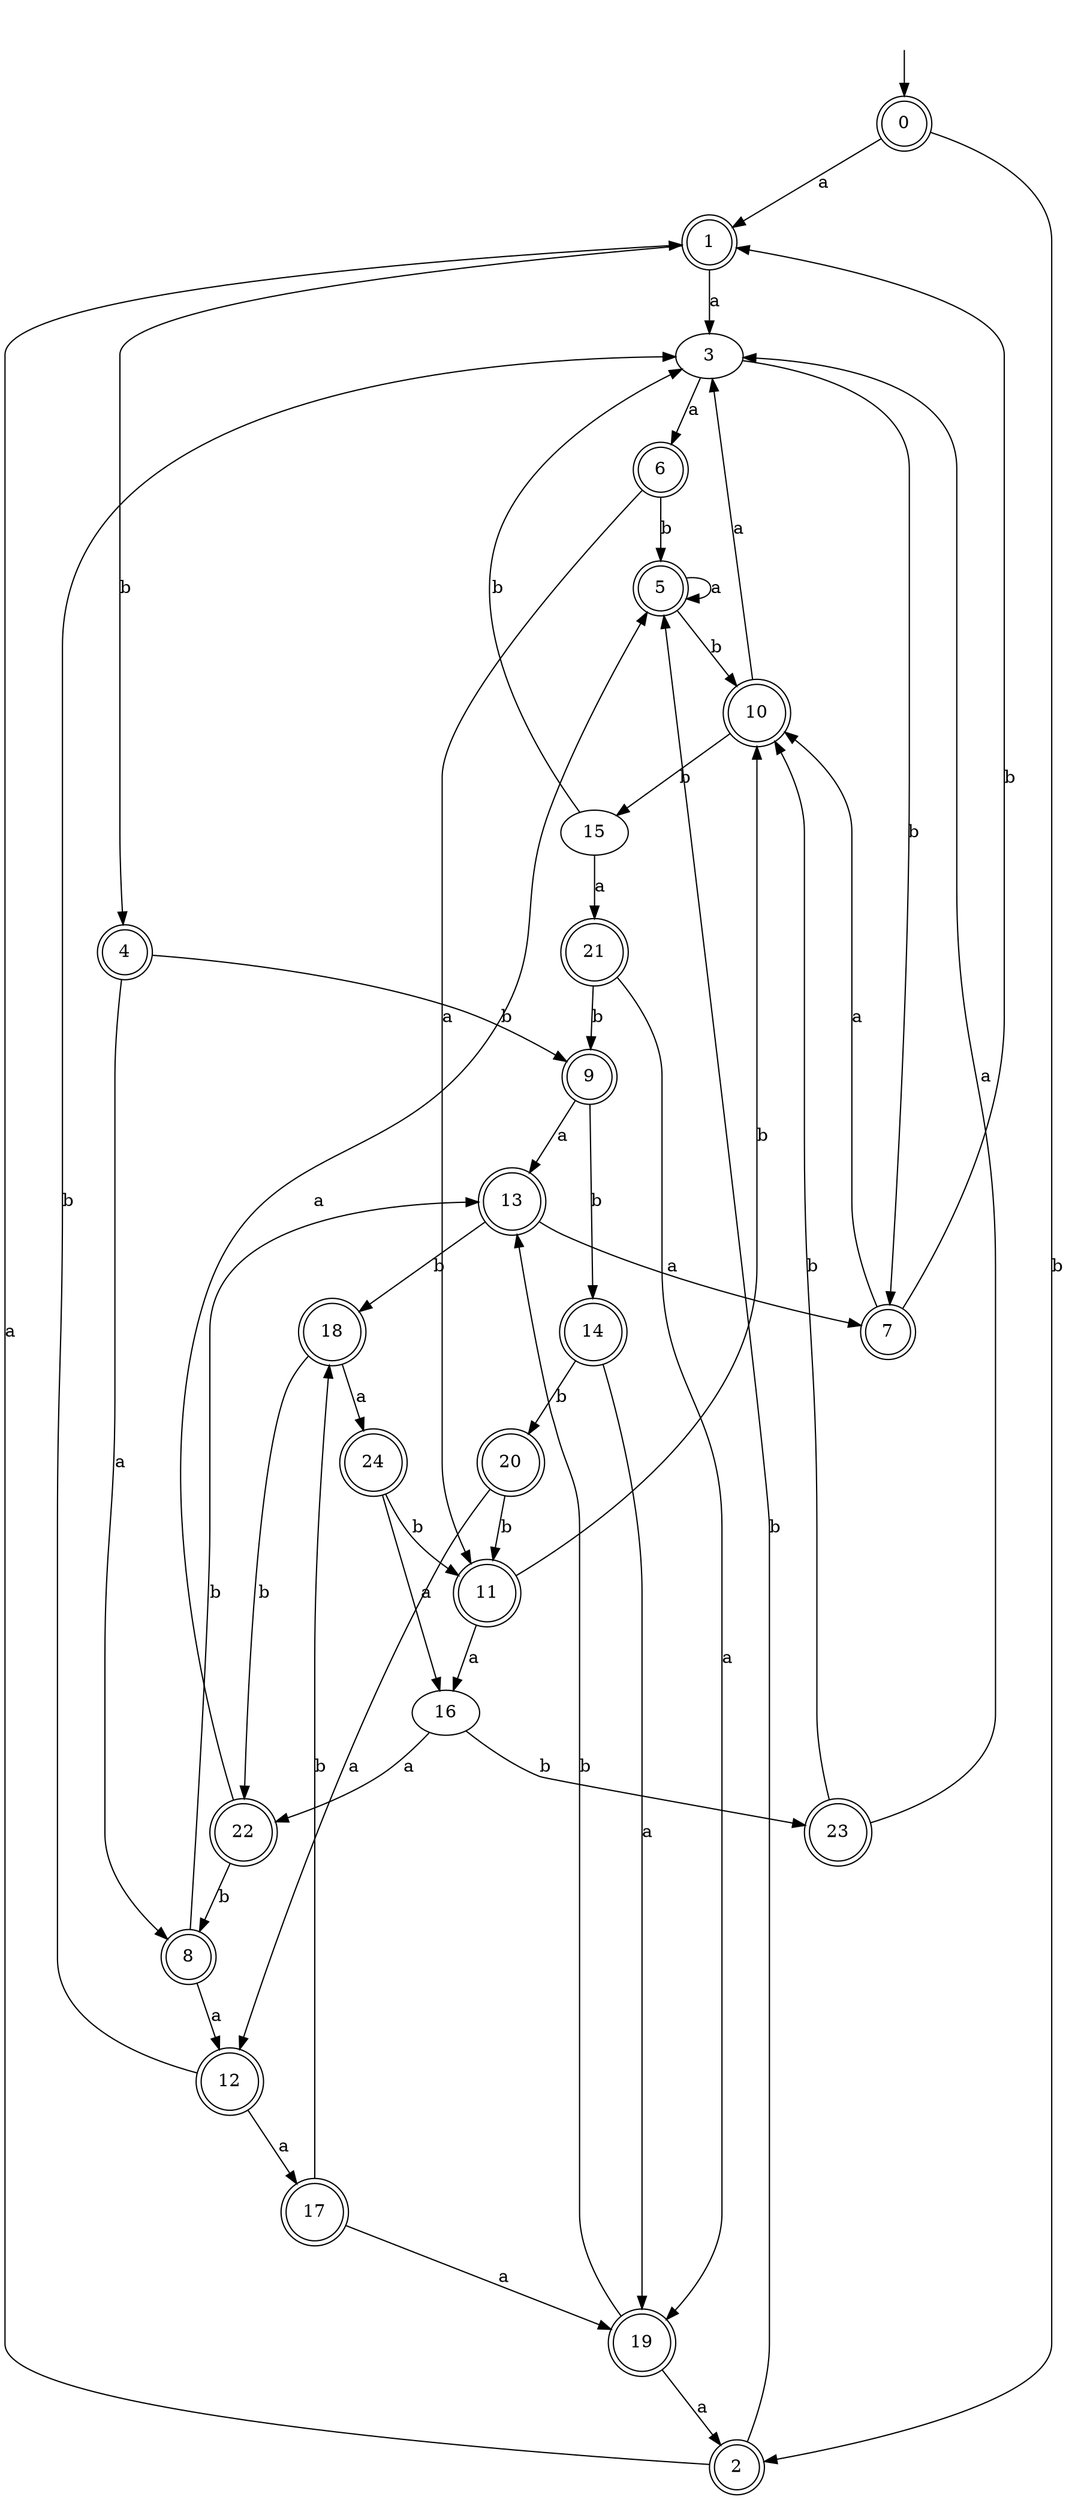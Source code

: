 digraph RandomDFA {
  __start0 [label="", shape=none];
  __start0 -> 0 [label=""];
  0 [shape=circle] [shape=doublecircle]
  0 -> 1 [label="a"]
  0 -> 2 [label="b"]
  1 [shape=doublecircle]
  1 -> 3 [label="a"]
  1 -> 4 [label="b"]
  2 [shape=doublecircle]
  2 -> 1 [label="a"]
  2 -> 5 [label="b"]
  3
  3 -> 6 [label="a"]
  3 -> 7 [label="b"]
  4 [shape=doublecircle]
  4 -> 8 [label="a"]
  4 -> 9 [label="b"]
  5 [shape=doublecircle]
  5 -> 5 [label="a"]
  5 -> 10 [label="b"]
  6 [shape=doublecircle]
  6 -> 11 [label="a"]
  6 -> 5 [label="b"]
  7 [shape=doublecircle]
  7 -> 10 [label="a"]
  7 -> 1 [label="b"]
  8 [shape=doublecircle]
  8 -> 12 [label="a"]
  8 -> 13 [label="b"]
  9 [shape=doublecircle]
  9 -> 13 [label="a"]
  9 -> 14 [label="b"]
  10 [shape=doublecircle]
  10 -> 3 [label="a"]
  10 -> 15 [label="b"]
  11 [shape=doublecircle]
  11 -> 16 [label="a"]
  11 -> 10 [label="b"]
  12 [shape=doublecircle]
  12 -> 17 [label="a"]
  12 -> 3 [label="b"]
  13 [shape=doublecircle]
  13 -> 7 [label="a"]
  13 -> 18 [label="b"]
  14 [shape=doublecircle]
  14 -> 19 [label="a"]
  14 -> 20 [label="b"]
  15
  15 -> 21 [label="a"]
  15 -> 3 [label="b"]
  16
  16 -> 22 [label="a"]
  16 -> 23 [label="b"]
  17 [shape=doublecircle]
  17 -> 19 [label="a"]
  17 -> 18 [label="b"]
  18 [shape=doublecircle]
  18 -> 24 [label="a"]
  18 -> 22 [label="b"]
  19 [shape=doublecircle]
  19 -> 2 [label="a"]
  19 -> 13 [label="b"]
  20 [shape=doublecircle]
  20 -> 12 [label="a"]
  20 -> 11 [label="b"]
  21 [shape=doublecircle]
  21 -> 19 [label="a"]
  21 -> 9 [label="b"]
  22 [shape=doublecircle]
  22 -> 5 [label="a"]
  22 -> 8 [label="b"]
  23 [shape=doublecircle]
  23 -> 3 [label="a"]
  23 -> 10 [label="b"]
  24 [shape=doublecircle]
  24 -> 16 [label="a"]
  24 -> 11 [label="b"]
}
